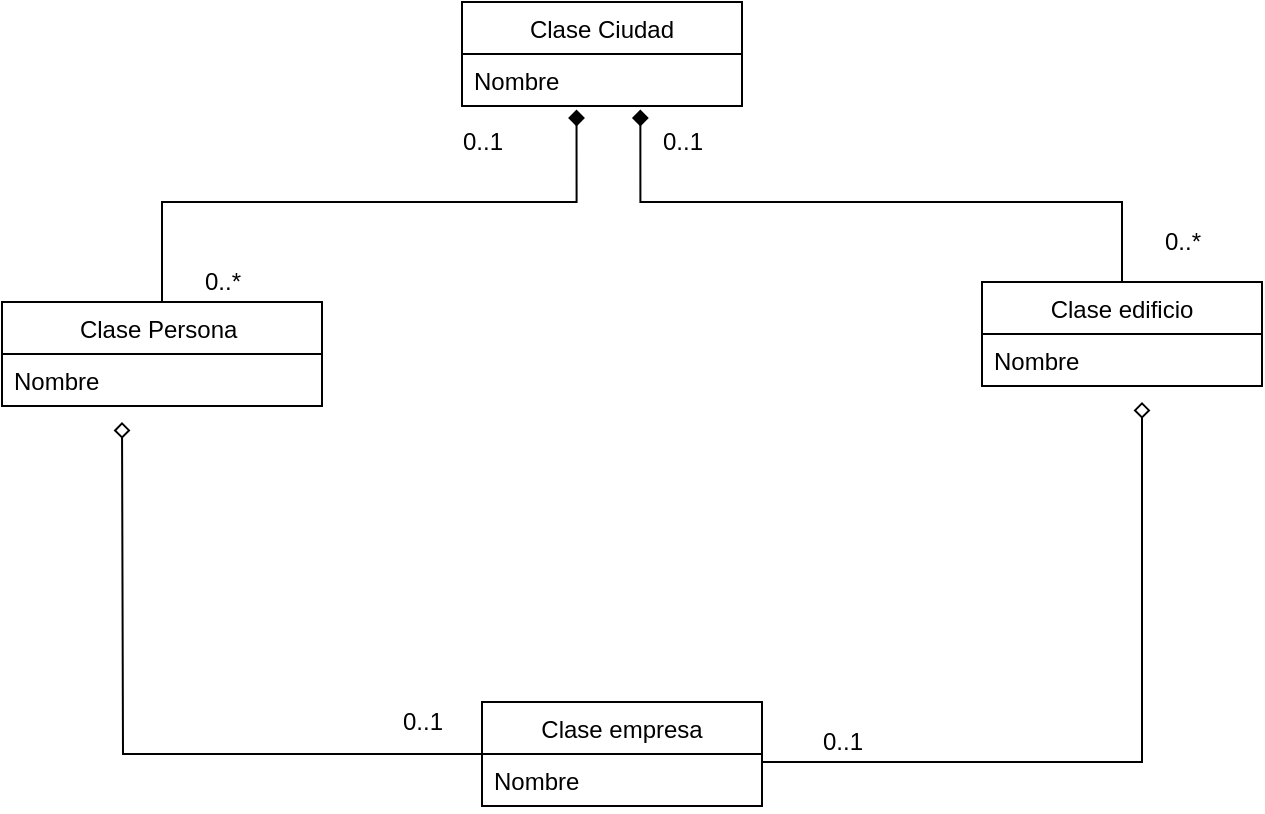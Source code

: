 <mxfile version="17.2.3" type="github">
  <diagram id="vuqnKZwy_wFRdKaVKJ5a" name="Page-1">
    <mxGraphModel dx="1038" dy="579" grid="1" gridSize="10" guides="1" tooltips="1" connect="1" arrows="1" fold="1" page="1" pageScale="1" pageWidth="827" pageHeight="1169" math="0" shadow="0">
      <root>
        <mxCell id="0" />
        <mxCell id="1" parent="0" />
        <mxCell id="hiTp5RDhJcaw9rqVUXH_-17" style="edgeStyle=orthogonalEdgeStyle;rounded=0;orthogonalLoop=1;jettySize=auto;html=1;endArrow=diamond;endFill=0;strokeColor=#000000;" edge="1" parent="1" source="hiTp5RDhJcaw9rqVUXH_-1">
          <mxGeometry relative="1" as="geometry">
            <mxPoint x="190" y="300" as="targetPoint" />
          </mxGeometry>
        </mxCell>
        <mxCell id="hiTp5RDhJcaw9rqVUXH_-1" value="Clase empresa" style="swimlane;fontStyle=0;childLayout=stackLayout;horizontal=1;startSize=26;fillColor=none;horizontalStack=0;resizeParent=1;resizeParentMax=0;resizeLast=0;collapsible=1;marginBottom=0;" vertex="1" parent="1">
          <mxGeometry x="370" y="440" width="140" height="52" as="geometry" />
        </mxCell>
        <mxCell id="hiTp5RDhJcaw9rqVUXH_-2" value="Nombre" style="text;strokeColor=none;fillColor=none;align=left;verticalAlign=top;spacingLeft=4;spacingRight=4;overflow=hidden;rotatable=0;points=[[0,0.5],[1,0.5]];portConstraint=eastwest;" vertex="1" parent="hiTp5RDhJcaw9rqVUXH_-1">
          <mxGeometry y="26" width="140" height="26" as="geometry" />
        </mxCell>
        <mxCell id="hiTp5RDhJcaw9rqVUXH_-5" value="Clase Ciudad" style="swimlane;fontStyle=0;childLayout=stackLayout;horizontal=1;startSize=26;fillColor=none;horizontalStack=0;resizeParent=1;resizeParentMax=0;resizeLast=0;collapsible=1;marginBottom=0;" vertex="1" parent="1">
          <mxGeometry x="360" y="90" width="140" height="52" as="geometry" />
        </mxCell>
        <mxCell id="hiTp5RDhJcaw9rqVUXH_-6" value="Nombre" style="text;strokeColor=none;fillColor=none;align=left;verticalAlign=top;spacingLeft=4;spacingRight=4;overflow=hidden;rotatable=0;points=[[0,0.5],[1,0.5]];portConstraint=eastwest;" vertex="1" parent="hiTp5RDhJcaw9rqVUXH_-5">
          <mxGeometry y="26" width="140" height="26" as="geometry" />
        </mxCell>
        <mxCell id="hiTp5RDhJcaw9rqVUXH_-20" style="edgeStyle=orthogonalEdgeStyle;rounded=0;orthogonalLoop=1;jettySize=auto;html=1;entryX=0.637;entryY=1.069;entryDx=0;entryDy=0;entryPerimeter=0;endArrow=diamond;endFill=1;strokeColor=#000000;" edge="1" parent="1" source="hiTp5RDhJcaw9rqVUXH_-9" target="hiTp5RDhJcaw9rqVUXH_-6">
          <mxGeometry relative="1" as="geometry">
            <Array as="points">
              <mxPoint x="690" y="190" />
              <mxPoint x="449" y="190" />
            </Array>
          </mxGeometry>
        </mxCell>
        <mxCell id="hiTp5RDhJcaw9rqVUXH_-9" value="Clase edificio" style="swimlane;fontStyle=0;childLayout=stackLayout;horizontal=1;startSize=26;fillColor=none;horizontalStack=0;resizeParent=1;resizeParentMax=0;resizeLast=0;collapsible=1;marginBottom=0;" vertex="1" parent="1">
          <mxGeometry x="620" y="230" width="140" height="52" as="geometry" />
        </mxCell>
        <mxCell id="hiTp5RDhJcaw9rqVUXH_-10" value="Nombre" style="text;strokeColor=none;fillColor=none;align=left;verticalAlign=top;spacingLeft=4;spacingRight=4;overflow=hidden;rotatable=0;points=[[0,0.5],[1,0.5]];portConstraint=eastwest;" vertex="1" parent="hiTp5RDhJcaw9rqVUXH_-9">
          <mxGeometry y="26" width="140" height="26" as="geometry" />
        </mxCell>
        <mxCell id="hiTp5RDhJcaw9rqVUXH_-19" style="edgeStyle=orthogonalEdgeStyle;rounded=0;orthogonalLoop=1;jettySize=auto;html=1;entryX=0.409;entryY=1.069;entryDx=0;entryDy=0;entryPerimeter=0;endArrow=diamond;endFill=1;strokeColor=#000000;" edge="1" parent="1" source="hiTp5RDhJcaw9rqVUXH_-13" target="hiTp5RDhJcaw9rqVUXH_-6">
          <mxGeometry relative="1" as="geometry">
            <Array as="points">
              <mxPoint x="210" y="190" />
              <mxPoint x="417" y="190" />
            </Array>
          </mxGeometry>
        </mxCell>
        <mxCell id="hiTp5RDhJcaw9rqVUXH_-13" value="Clase Persona " style="swimlane;fontStyle=0;align=center;verticalAlign=top;childLayout=stackLayout;horizontal=1;startSize=26;horizontalStack=0;resizeParent=1;resizeParentMax=0;resizeLast=0;collapsible=1;marginBottom=0;" vertex="1" parent="1">
          <mxGeometry x="130" y="240" width="160" height="52" as="geometry" />
        </mxCell>
        <mxCell id="hiTp5RDhJcaw9rqVUXH_-14" value="Nombre" style="text;strokeColor=none;fillColor=none;align=left;verticalAlign=top;spacingLeft=4;spacingRight=4;overflow=hidden;rotatable=0;points=[[0,0.5],[1,0.5]];portConstraint=eastwest;" vertex="1" parent="hiTp5RDhJcaw9rqVUXH_-13">
          <mxGeometry y="26" width="160" height="26" as="geometry" />
        </mxCell>
        <mxCell id="hiTp5RDhJcaw9rqVUXH_-18" style="edgeStyle=orthogonalEdgeStyle;rounded=0;orthogonalLoop=1;jettySize=auto;html=1;endArrow=diamond;endFill=0;strokeColor=#000000;" edge="1" parent="1" source="hiTp5RDhJcaw9rqVUXH_-2">
          <mxGeometry relative="1" as="geometry">
            <mxPoint x="700" y="290" as="targetPoint" />
            <Array as="points">
              <mxPoint x="700" y="470" />
            </Array>
          </mxGeometry>
        </mxCell>
        <mxCell id="hiTp5RDhJcaw9rqVUXH_-21" value="0..1" style="text;html=1;align=center;verticalAlign=middle;resizable=0;points=[];autosize=1;strokeColor=none;fillColor=none;" vertex="1" parent="1">
          <mxGeometry x="450" y="150" width="40" height="20" as="geometry" />
        </mxCell>
        <mxCell id="hiTp5RDhJcaw9rqVUXH_-22" value="0..1" style="text;html=1;align=center;verticalAlign=middle;resizable=0;points=[];autosize=1;strokeColor=none;fillColor=none;" vertex="1" parent="1">
          <mxGeometry x="350" y="150" width="40" height="20" as="geometry" />
        </mxCell>
        <mxCell id="hiTp5RDhJcaw9rqVUXH_-23" value="0..*" style="text;html=1;align=center;verticalAlign=middle;resizable=0;points=[];autosize=1;strokeColor=none;fillColor=none;" vertex="1" parent="1">
          <mxGeometry x="705" y="200" width="30" height="20" as="geometry" />
        </mxCell>
        <mxCell id="hiTp5RDhJcaw9rqVUXH_-24" value="0..*" style="text;html=1;align=center;verticalAlign=middle;resizable=0;points=[];autosize=1;strokeColor=none;fillColor=none;" vertex="1" parent="1">
          <mxGeometry x="225" y="220" width="30" height="20" as="geometry" />
        </mxCell>
        <mxCell id="hiTp5RDhJcaw9rqVUXH_-25" value="0..1" style="text;html=1;align=center;verticalAlign=middle;resizable=0;points=[];autosize=1;strokeColor=none;fillColor=none;" vertex="1" parent="1">
          <mxGeometry x="530" y="450" width="40" height="20" as="geometry" />
        </mxCell>
        <mxCell id="hiTp5RDhJcaw9rqVUXH_-26" value="0..1" style="text;html=1;align=center;verticalAlign=middle;resizable=0;points=[];autosize=1;strokeColor=none;fillColor=none;" vertex="1" parent="1">
          <mxGeometry x="320" y="440" width="40" height="20" as="geometry" />
        </mxCell>
      </root>
    </mxGraphModel>
  </diagram>
</mxfile>

